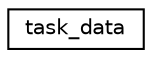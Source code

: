 digraph "Graphical Class Hierarchy"
{
  edge [fontname="Helvetica",fontsize="10",labelfontname="Helvetica",labelfontsize="10"];
  node [fontname="Helvetica",fontsize="10",shape=record];
  rankdir="LR";
  Node0 [label="task_data",height=0.2,width=0.4,color="black", fillcolor="white", style="filled",URL="$structtask__data.html"];
}
